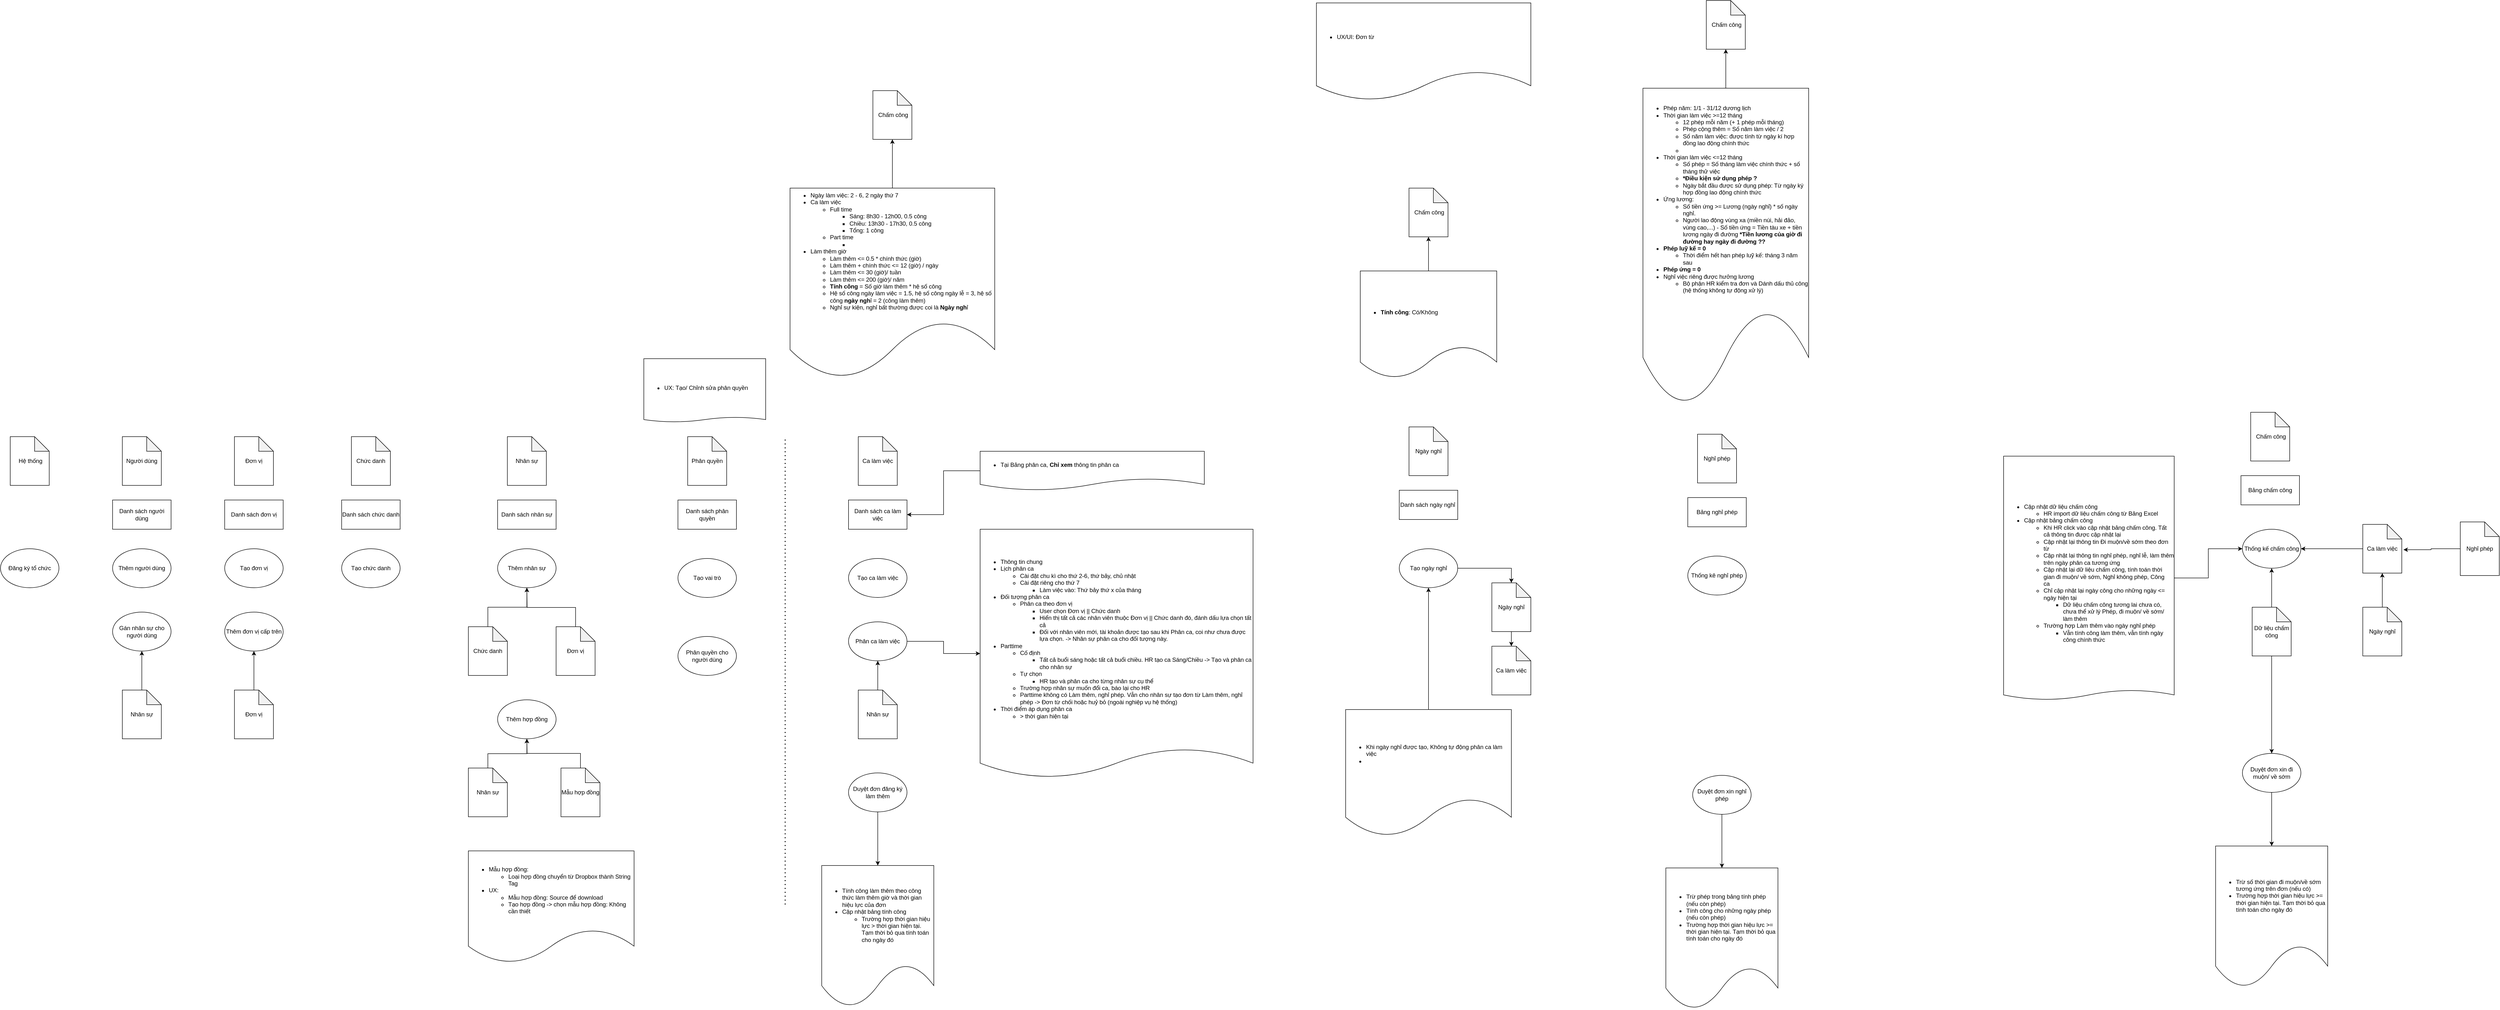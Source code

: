 <mxfile version="13.9.3" type="github">
  <diagram id="C5RBs43oDa-KdzZeNtuy" name="Page-1">
    <mxGraphModel dx="4619" dy="2917" grid="1" gridSize="10" guides="1" tooltips="1" connect="1" arrows="1" fold="1" page="1" pageScale="1" pageWidth="827" pageHeight="1169" math="0" shadow="0">
      <root>
        <mxCell id="WIyWlLk6GJQsqaUBKTNV-0" />
        <mxCell id="WIyWlLk6GJQsqaUBKTNV-1" parent="WIyWlLk6GJQsqaUBKTNV-0" />
        <mxCell id="e6MpmnbMo23s56DdzThr-5" value="Danh sách ngày nghỉ&amp;nbsp;" style="rounded=0;whiteSpace=wrap;html=1;" parent="WIyWlLk6GJQsqaUBKTNV-1" vertex="1">
          <mxGeometry x="1420" y="260" width="120" height="60" as="geometry" />
        </mxCell>
        <mxCell id="e6MpmnbMo23s56DdzThr-6" value="Bảng chấm công" style="rounded=0;whiteSpace=wrap;html=1;" parent="WIyWlLk6GJQsqaUBKTNV-1" vertex="1">
          <mxGeometry x="3147" y="230" width="120" height="60" as="geometry" />
        </mxCell>
        <mxCell id="e6MpmnbMo23s56DdzThr-8" value="Danh sách ca làm việc" style="rounded=0;whiteSpace=wrap;html=1;" parent="WIyWlLk6GJQsqaUBKTNV-1" vertex="1">
          <mxGeometry x="290" y="280" width="120" height="60" as="geometry" />
        </mxCell>
        <mxCell id="e6MpmnbMo23s56DdzThr-9" value="" style="endArrow=none;dashed=1;html=1;dashPattern=1 3;strokeWidth=2;" parent="WIyWlLk6GJQsqaUBKTNV-1" edge="1">
          <mxGeometry width="50" height="50" relative="1" as="geometry">
            <mxPoint x="160" y="1110" as="sourcePoint" />
            <mxPoint x="160" y="150" as="targetPoint" />
            <Array as="points" />
          </mxGeometry>
        </mxCell>
        <mxCell id="e6MpmnbMo23s56DdzThr-18" value="Danh sách phân quyền" style="rounded=0;whiteSpace=wrap;html=1;" parent="WIyWlLk6GJQsqaUBKTNV-1" vertex="1">
          <mxGeometry x="-60" y="280" width="120" height="60" as="geometry" />
        </mxCell>
        <mxCell id="e6MpmnbMo23s56DdzThr-23" value="Phân quyền" style="shape=note;whiteSpace=wrap;html=1;backgroundOutline=1;darkOpacity=0.05;" parent="WIyWlLk6GJQsqaUBKTNV-1" vertex="1">
          <mxGeometry x="-40" y="150" width="80" height="100" as="geometry" />
        </mxCell>
        <mxCell id="e6MpmnbMo23s56DdzThr-24" value="Ca làm việc" style="shape=note;whiteSpace=wrap;html=1;backgroundOutline=1;darkOpacity=0.05;" parent="WIyWlLk6GJQsqaUBKTNV-1" vertex="1">
          <mxGeometry x="310" y="150" width="80" height="100" as="geometry" />
        </mxCell>
        <mxCell id="e6MpmnbMo23s56DdzThr-26" value="Ngày nghỉ" style="shape=note;whiteSpace=wrap;html=1;backgroundOutline=1;darkOpacity=0.05;" parent="WIyWlLk6GJQsqaUBKTNV-1" vertex="1">
          <mxGeometry x="1440" y="130" width="80" height="100" as="geometry" />
        </mxCell>
        <mxCell id="e6MpmnbMo23s56DdzThr-27" value="&amp;nbsp;Chấm công" style="shape=note;whiteSpace=wrap;html=1;backgroundOutline=1;darkOpacity=0.05;" parent="WIyWlLk6GJQsqaUBKTNV-1" vertex="1">
          <mxGeometry x="3167" y="100" width="80" height="100" as="geometry" />
        </mxCell>
        <mxCell id="e6MpmnbMo23s56DdzThr-45" value="Nghỉ phép" style="shape=note;whiteSpace=wrap;html=1;backgroundOutline=1;darkOpacity=0.05;" parent="WIyWlLk6GJQsqaUBKTNV-1" vertex="1">
          <mxGeometry x="2032" y="145" width="80" height="100" as="geometry" />
        </mxCell>
        <mxCell id="e6MpmnbMo23s56DdzThr-46" value="Bảng nghỉ phép" style="whiteSpace=wrap;html=1;" parent="WIyWlLk6GJQsqaUBKTNV-1" vertex="1">
          <mxGeometry x="2012" y="275" width="120" height="60" as="geometry" />
        </mxCell>
        <mxCell id="e6MpmnbMo23s56DdzThr-57" value="" style="group" parent="WIyWlLk6GJQsqaUBKTNV-1" vertex="1" connectable="0">
          <mxGeometry x="-990" y="150" width="120" height="620" as="geometry" />
        </mxCell>
        <mxCell id="e6MpmnbMo23s56DdzThr-16" value="Danh sách đơn vị" style="whiteSpace=wrap;html=1;" parent="e6MpmnbMo23s56DdzThr-57" vertex="1">
          <mxGeometry y="130" width="120" height="60" as="geometry" />
        </mxCell>
        <mxCell id="e6MpmnbMo23s56DdzThr-20" value="Đơn vị" style="shape=note;whiteSpace=wrap;html=1;backgroundOutline=1;darkOpacity=0.05;" parent="e6MpmnbMo23s56DdzThr-57" vertex="1">
          <mxGeometry x="20" width="80" height="100" as="geometry" />
        </mxCell>
        <mxCell id="e6MpmnbMo23s56DdzThr-34" value="Tạo đơn vị" style="ellipse;whiteSpace=wrap;html=1;" parent="e6MpmnbMo23s56DdzThr-57" vertex="1">
          <mxGeometry y="230" width="120" height="80" as="geometry" />
        </mxCell>
        <mxCell id="e6MpmnbMo23s56DdzThr-42" value="Thêm đơn vị cấp trên" style="ellipse;whiteSpace=wrap;html=1;" parent="e6MpmnbMo23s56DdzThr-57" vertex="1">
          <mxGeometry y="360" width="120" height="80" as="geometry" />
        </mxCell>
        <mxCell id="e6MpmnbMo23s56DdzThr-44" style="edgeStyle=orthogonalEdgeStyle;rounded=0;orthogonalLoop=1;jettySize=auto;html=1;exitX=0.5;exitY=0;exitDx=0;exitDy=0;exitPerimeter=0;entryX=0.5;entryY=1;entryDx=0;entryDy=0;" parent="e6MpmnbMo23s56DdzThr-57" source="e6MpmnbMo23s56DdzThr-43" target="e6MpmnbMo23s56DdzThr-42" edge="1">
          <mxGeometry relative="1" as="geometry" />
        </mxCell>
        <mxCell id="e6MpmnbMo23s56DdzThr-43" value="Đơn vị" style="shape=note;whiteSpace=wrap;html=1;backgroundOutline=1;darkOpacity=0.05;" parent="e6MpmnbMo23s56DdzThr-57" vertex="1">
          <mxGeometry x="20" y="520" width="80" height="100" as="geometry" />
        </mxCell>
        <mxCell id="e6MpmnbMo23s56DdzThr-58" value="" style="group" parent="WIyWlLk6GJQsqaUBKTNV-1" vertex="1" connectable="0">
          <mxGeometry x="-1220" y="150" width="120" height="620" as="geometry" />
        </mxCell>
        <mxCell id="e6MpmnbMo23s56DdzThr-28" value="Người dùng" style="shape=note;whiteSpace=wrap;html=1;backgroundOutline=1;darkOpacity=0.05;" parent="e6MpmnbMo23s56DdzThr-58" vertex="1">
          <mxGeometry x="20" width="80" height="100" as="geometry" />
        </mxCell>
        <mxCell id="e6MpmnbMo23s56DdzThr-29" value="Danh sách người dùng" style="whiteSpace=wrap;html=1;" parent="e6MpmnbMo23s56DdzThr-58" vertex="1">
          <mxGeometry y="130" width="120" height="60" as="geometry" />
        </mxCell>
        <mxCell id="e6MpmnbMo23s56DdzThr-35" value="Thêm người dùng" style="ellipse;whiteSpace=wrap;html=1;" parent="e6MpmnbMo23s56DdzThr-58" vertex="1">
          <mxGeometry y="230" width="120" height="80" as="geometry" />
        </mxCell>
        <mxCell id="e6MpmnbMo23s56DdzThr-38" value="Gán nhân sự cho người dùng" style="ellipse;whiteSpace=wrap;html=1;" parent="e6MpmnbMo23s56DdzThr-58" vertex="1">
          <mxGeometry y="360" width="120" height="80" as="geometry" />
        </mxCell>
        <mxCell id="e6MpmnbMo23s56DdzThr-40" style="edgeStyle=orthogonalEdgeStyle;rounded=0;orthogonalLoop=1;jettySize=auto;html=1;exitX=0.5;exitY=0;exitDx=0;exitDy=0;exitPerimeter=0;entryX=0.5;entryY=1;entryDx=0;entryDy=0;" parent="e6MpmnbMo23s56DdzThr-58" source="e6MpmnbMo23s56DdzThr-39" target="e6MpmnbMo23s56DdzThr-38" edge="1">
          <mxGeometry relative="1" as="geometry" />
        </mxCell>
        <mxCell id="e6MpmnbMo23s56DdzThr-39" value="Nhân sự" style="shape=note;whiteSpace=wrap;html=1;backgroundOutline=1;darkOpacity=0.05;" parent="e6MpmnbMo23s56DdzThr-58" vertex="1">
          <mxGeometry x="20" y="520" width="80" height="100" as="geometry" />
        </mxCell>
        <mxCell id="e6MpmnbMo23s56DdzThr-59" value="" style="group" parent="WIyWlLk6GJQsqaUBKTNV-1" vertex="1" connectable="0">
          <mxGeometry x="-1450" y="150" width="120" height="310" as="geometry" />
        </mxCell>
        <mxCell id="e6MpmnbMo23s56DdzThr-31" value="&amp;nbsp;Hệ thống" style="shape=note;whiteSpace=wrap;html=1;backgroundOutline=1;darkOpacity=0.05;" parent="e6MpmnbMo23s56DdzThr-59" vertex="1">
          <mxGeometry x="20" width="80" height="100" as="geometry" />
        </mxCell>
        <mxCell id="e6MpmnbMo23s56DdzThr-36" value="Đăng ký tổ chức" style="ellipse;whiteSpace=wrap;html=1;" parent="e6MpmnbMo23s56DdzThr-59" vertex="1">
          <mxGeometry y="230" width="120" height="80" as="geometry" />
        </mxCell>
        <mxCell id="e6MpmnbMo23s56DdzThr-60" value="" style="group" parent="WIyWlLk6GJQsqaUBKTNV-1" vertex="1" connectable="0">
          <mxGeometry x="-750" y="150" width="120" height="310" as="geometry" />
        </mxCell>
        <mxCell id="e6MpmnbMo23s56DdzThr-17" value="Danh sách chức danh" style="whiteSpace=wrap;html=1;" parent="e6MpmnbMo23s56DdzThr-60" vertex="1">
          <mxGeometry y="130" width="120" height="60" as="geometry" />
        </mxCell>
        <mxCell id="e6MpmnbMo23s56DdzThr-21" value="Chức danh" style="shape=note;whiteSpace=wrap;html=1;backgroundOutline=1;darkOpacity=0.05;" parent="e6MpmnbMo23s56DdzThr-60" vertex="1">
          <mxGeometry x="20" width="80" height="100" as="geometry" />
        </mxCell>
        <mxCell id="e6MpmnbMo23s56DdzThr-41" value="Tạo chức danh" style="ellipse;whiteSpace=wrap;html=1;" parent="e6MpmnbMo23s56DdzThr-60" vertex="1">
          <mxGeometry y="230" width="120" height="80" as="geometry" />
        </mxCell>
        <mxCell id="e6MpmnbMo23s56DdzThr-63" value="" style="group" parent="WIyWlLk6GJQsqaUBKTNV-1" vertex="1" connectable="0">
          <mxGeometry x="-490" y="150" width="340" height="1080" as="geometry" />
        </mxCell>
        <mxCell id="e6MpmnbMo23s56DdzThr-14" value="Danh sách nhân sự" style="rounded=0;whiteSpace=wrap;html=1;" parent="e6MpmnbMo23s56DdzThr-63" vertex="1">
          <mxGeometry x="60" y="130" width="120" height="60" as="geometry" />
        </mxCell>
        <mxCell id="e6MpmnbMo23s56DdzThr-22" value="Nhân sự" style="shape=note;whiteSpace=wrap;html=1;backgroundOutline=1;darkOpacity=0.05;" parent="e6MpmnbMo23s56DdzThr-63" vertex="1">
          <mxGeometry x="80" width="80" height="100" as="geometry" />
        </mxCell>
        <mxCell id="e6MpmnbMo23s56DdzThr-33" value="Thêm nhân sự" style="ellipse;whiteSpace=wrap;html=1;" parent="e6MpmnbMo23s56DdzThr-63" vertex="1">
          <mxGeometry x="60" y="230" width="120" height="80" as="geometry" />
        </mxCell>
        <mxCell id="e6MpmnbMo23s56DdzThr-50" style="edgeStyle=orthogonalEdgeStyle;rounded=0;orthogonalLoop=1;jettySize=auto;html=1;exitX=0.5;exitY=0;exitDx=0;exitDy=0;exitPerimeter=0;entryX=0.5;entryY=1;entryDx=0;entryDy=0;" parent="e6MpmnbMo23s56DdzThr-63" source="e6MpmnbMo23s56DdzThr-47" target="e6MpmnbMo23s56DdzThr-33" edge="1">
          <mxGeometry relative="1" as="geometry" />
        </mxCell>
        <mxCell id="e6MpmnbMo23s56DdzThr-47" value="Chức danh" style="shape=note;whiteSpace=wrap;html=1;backgroundOutline=1;darkOpacity=0.05;" parent="e6MpmnbMo23s56DdzThr-63" vertex="1">
          <mxGeometry y="390" width="80" height="100" as="geometry" />
        </mxCell>
        <mxCell id="e6MpmnbMo23s56DdzThr-51" style="edgeStyle=orthogonalEdgeStyle;rounded=0;orthogonalLoop=1;jettySize=auto;html=1;exitX=0.5;exitY=0;exitDx=0;exitDy=0;exitPerimeter=0;" parent="e6MpmnbMo23s56DdzThr-63" source="e6MpmnbMo23s56DdzThr-49" edge="1">
          <mxGeometry relative="1" as="geometry">
            <mxPoint x="120.0" y="310" as="targetPoint" />
          </mxGeometry>
        </mxCell>
        <mxCell id="e6MpmnbMo23s56DdzThr-49" value="Đơn vị" style="shape=note;whiteSpace=wrap;html=1;backgroundOutline=1;darkOpacity=0.05;" parent="e6MpmnbMo23s56DdzThr-63" vertex="1">
          <mxGeometry x="180" y="390" width="80" height="100" as="geometry" />
        </mxCell>
        <mxCell id="e6MpmnbMo23s56DdzThr-52" value="Thêm hợp đồng" style="ellipse;whiteSpace=wrap;html=1;" parent="e6MpmnbMo23s56DdzThr-63" vertex="1">
          <mxGeometry x="60" y="540" width="120" height="80" as="geometry" />
        </mxCell>
        <mxCell id="e6MpmnbMo23s56DdzThr-56" style="edgeStyle=orthogonalEdgeStyle;rounded=0;orthogonalLoop=1;jettySize=auto;html=1;exitX=0.5;exitY=0;exitDx=0;exitDy=0;exitPerimeter=0;" parent="e6MpmnbMo23s56DdzThr-63" source="e6MpmnbMo23s56DdzThr-53" edge="1">
          <mxGeometry relative="1" as="geometry">
            <mxPoint x="120" y="620" as="targetPoint" />
          </mxGeometry>
        </mxCell>
        <mxCell id="e6MpmnbMo23s56DdzThr-53" value="Nhân sự" style="shape=note;whiteSpace=wrap;html=1;backgroundOutline=1;darkOpacity=0.05;" parent="e6MpmnbMo23s56DdzThr-63" vertex="1">
          <mxGeometry y="680" width="80" height="100" as="geometry" />
        </mxCell>
        <mxCell id="e6MpmnbMo23s56DdzThr-55" style="edgeStyle=orthogonalEdgeStyle;rounded=0;orthogonalLoop=1;jettySize=auto;html=1;exitX=0.5;exitY=0;exitDx=0;exitDy=0;exitPerimeter=0;entryX=0.5;entryY=1;entryDx=0;entryDy=0;" parent="e6MpmnbMo23s56DdzThr-63" source="e6MpmnbMo23s56DdzThr-54" target="e6MpmnbMo23s56DdzThr-52" edge="1">
          <mxGeometry relative="1" as="geometry" />
        </mxCell>
        <mxCell id="e6MpmnbMo23s56DdzThr-54" value="Mẫu hợp đồng" style="shape=note;whiteSpace=wrap;html=1;backgroundOutline=1;darkOpacity=0.05;" parent="e6MpmnbMo23s56DdzThr-63" vertex="1">
          <mxGeometry x="190" y="680" width="80" height="100" as="geometry" />
        </mxCell>
        <mxCell id="e6MpmnbMo23s56DdzThr-62" value="&lt;ul&gt;&lt;li&gt;Mẫu hợp đồng:&amp;nbsp;&lt;/li&gt;&lt;ul&gt;&lt;li&gt;Loại hợp đồng chuyển từ Dropbox thành String Tag&amp;nbsp;&lt;/li&gt;&lt;/ul&gt;&lt;li&gt;UX:&lt;/li&gt;&lt;ul&gt;&lt;li&gt;Mẫu hợp đồng: Source để download&lt;/li&gt;&lt;li&gt;Tạo hợp đồng -&amp;gt; chọn mẫu hợp đồng: Không cần thiết&lt;/li&gt;&lt;/ul&gt;&lt;/ul&gt;" style="shape=document;whiteSpace=wrap;html=1;boundedLbl=1;align=left;" parent="e6MpmnbMo23s56DdzThr-63" vertex="1">
          <mxGeometry y="850" width="340" height="230" as="geometry" />
        </mxCell>
        <mxCell id="e6MpmnbMo23s56DdzThr-64" value="Tạo vai trò" style="ellipse;whiteSpace=wrap;html=1;" parent="WIyWlLk6GJQsqaUBKTNV-1" vertex="1">
          <mxGeometry x="-60" y="400" width="120" height="80" as="geometry" />
        </mxCell>
        <mxCell id="e6MpmnbMo23s56DdzThr-65" value="Phân quyền cho người dùng" style="ellipse;whiteSpace=wrap;html=1;" parent="WIyWlLk6GJQsqaUBKTNV-1" vertex="1">
          <mxGeometry x="-60" y="560" width="120" height="80" as="geometry" />
        </mxCell>
        <mxCell id="e6MpmnbMo23s56DdzThr-66" value="Tạo ca làm việc" style="ellipse;whiteSpace=wrap;html=1;" parent="WIyWlLk6GJQsqaUBKTNV-1" vertex="1">
          <mxGeometry x="290" y="400" width="120" height="80" as="geometry" />
        </mxCell>
        <mxCell id="P6yN6gFKFcL5MRALm6-v-10" style="edgeStyle=orthogonalEdgeStyle;rounded=0;orthogonalLoop=1;jettySize=auto;html=1;exitX=1;exitY=0.5;exitDx=0;exitDy=0;entryX=0;entryY=0.5;entryDx=0;entryDy=0;" edge="1" parent="WIyWlLk6GJQsqaUBKTNV-1" source="e6MpmnbMo23s56DdzThr-67" target="P6yN6gFKFcL5MRALm6-v-9">
          <mxGeometry relative="1" as="geometry" />
        </mxCell>
        <mxCell id="e6MpmnbMo23s56DdzThr-67" value="Phân ca làm việc" style="ellipse;whiteSpace=wrap;html=1;" parent="WIyWlLk6GJQsqaUBKTNV-1" vertex="1">
          <mxGeometry x="290" y="530" width="120" height="80" as="geometry" />
        </mxCell>
        <mxCell id="e6MpmnbMo23s56DdzThr-69" style="edgeStyle=orthogonalEdgeStyle;rounded=0;orthogonalLoop=1;jettySize=auto;html=1;exitX=0.5;exitY=0;exitDx=0;exitDy=0;exitPerimeter=0;entryX=0.5;entryY=1;entryDx=0;entryDy=0;" parent="WIyWlLk6GJQsqaUBKTNV-1" source="e6MpmnbMo23s56DdzThr-68" target="e6MpmnbMo23s56DdzThr-67" edge="1">
          <mxGeometry relative="1" as="geometry" />
        </mxCell>
        <mxCell id="e6MpmnbMo23s56DdzThr-68" value="Nhân sự" style="shape=note;whiteSpace=wrap;html=1;backgroundOutline=1;darkOpacity=0.05;" parent="WIyWlLk6GJQsqaUBKTNV-1" vertex="1">
          <mxGeometry x="310" y="670" width="80" height="100" as="geometry" />
        </mxCell>
        <mxCell id="4Uz1Zi8Dorlpba0Y4oC5-6" style="edgeStyle=orthogonalEdgeStyle;rounded=0;orthogonalLoop=1;jettySize=auto;html=1;exitX=0.5;exitY=1;exitDx=0;exitDy=0;entryX=0.5;entryY=0;entryDx=0;entryDy=0;entryPerimeter=0;" parent="WIyWlLk6GJQsqaUBKTNV-1" source="4Uz1Zi8Dorlpba0Y4oC5-0" target="4Uz1Zi8Dorlpba0Y4oC5-1" edge="1">
          <mxGeometry relative="1" as="geometry">
            <Array as="points">
              <mxPoint x="1480" y="420" />
              <mxPoint x="1650" y="420" />
            </Array>
          </mxGeometry>
        </mxCell>
        <mxCell id="4Uz1Zi8Dorlpba0Y4oC5-0" value="Tạo ngày nghỉ" style="ellipse;whiteSpace=wrap;html=1;" parent="WIyWlLk6GJQsqaUBKTNV-1" vertex="1">
          <mxGeometry x="1420" y="380" width="120" height="80" as="geometry" />
        </mxCell>
        <mxCell id="P6yN6gFKFcL5MRALm6-v-8" style="edgeStyle=orthogonalEdgeStyle;rounded=0;orthogonalLoop=1;jettySize=auto;html=1;exitX=0.5;exitY=1;exitDx=0;exitDy=0;exitPerimeter=0;entryX=0.5;entryY=0;entryDx=0;entryDy=0;entryPerimeter=0;" edge="1" parent="WIyWlLk6GJQsqaUBKTNV-1" source="4Uz1Zi8Dorlpba0Y4oC5-1" target="P6yN6gFKFcL5MRALm6-v-7">
          <mxGeometry relative="1" as="geometry" />
        </mxCell>
        <mxCell id="4Uz1Zi8Dorlpba0Y4oC5-1" value="Ngày nghỉ" style="shape=note;whiteSpace=wrap;html=1;backgroundOutline=1;darkOpacity=0.05;" parent="WIyWlLk6GJQsqaUBKTNV-1" vertex="1">
          <mxGeometry x="1610" y="450" width="80" height="100" as="geometry" />
        </mxCell>
        <mxCell id="4Uz1Zi8Dorlpba0Y4oC5-9" value="Thống kế chấm công" style="ellipse;whiteSpace=wrap;html=1;" parent="WIyWlLk6GJQsqaUBKTNV-1" vertex="1">
          <mxGeometry x="3150" y="340" width="120" height="80" as="geometry" />
        </mxCell>
        <mxCell id="4Uz1Zi8Dorlpba0Y4oC5-10" value="Thống kê nghỉ phép" style="ellipse;whiteSpace=wrap;html=1;" parent="WIyWlLk6GJQsqaUBKTNV-1" vertex="1">
          <mxGeometry x="2012" y="395" width="120" height="80" as="geometry" />
        </mxCell>
        <mxCell id="4Uz1Zi8Dorlpba0Y4oC5-17" style="edgeStyle=orthogonalEdgeStyle;rounded=0;orthogonalLoop=1;jettySize=auto;html=1;exitX=0.5;exitY=0;exitDx=0;exitDy=0;entryX=0.5;entryY=1;entryDx=0;entryDy=0;entryPerimeter=0;" parent="WIyWlLk6GJQsqaUBKTNV-1" source="4Uz1Zi8Dorlpba0Y4oC5-11" target="4Uz1Zi8Dorlpba0Y4oC5-16" edge="1">
          <mxGeometry relative="1" as="geometry" />
        </mxCell>
        <mxCell id="4Uz1Zi8Dorlpba0Y4oC5-11" value="&lt;ul&gt;&lt;li&gt;Ngày làm việc: 2 - 6, 2 ngày thứ 7&lt;/li&gt;&lt;li&gt;&lt;span&gt;Ca làm việc&lt;/span&gt;&lt;br&gt;&lt;/li&gt;&lt;ul&gt;&lt;li&gt;&lt;span&gt;Full time&lt;/span&gt;&lt;/li&gt;&lt;ul&gt;&lt;li&gt;&lt;span&gt;Sáng: 8h30 - 12h00, 0.5 công&lt;/span&gt;&lt;/li&gt;&lt;li&gt;&lt;span&gt;Chiều: 13h30 - 17h30, 0.5 công&lt;/span&gt;&lt;/li&gt;&lt;li&gt;&lt;span&gt;Tổng: 1 công&amp;nbsp;&lt;/span&gt;&lt;/li&gt;&lt;/ul&gt;&lt;li&gt;Part time&lt;/li&gt;&lt;ul&gt;&lt;li&gt;&lt;br&gt;&lt;/li&gt;&lt;/ul&gt;&lt;/ul&gt;&lt;li&gt;Làm thêm giờ&lt;/li&gt;&lt;ul&gt;&lt;li&gt;Làm thêm &amp;lt;= 0.5 * chính thức (giờ)&lt;/li&gt;&lt;li&gt;Làm thêm + chính thức &amp;lt;= 12 (giờ) / ngày&lt;/li&gt;&lt;li&gt;Làm thêm &amp;lt;= 30 (giờ)/ tuần&lt;/li&gt;&lt;li&gt;Làm thêm &amp;lt;= 200 (giờ)/ năm&lt;/li&gt;&lt;li&gt;&lt;b&gt;Tính công&lt;/b&gt; = Số giờ làm thêm * hệ số công&lt;/li&gt;&lt;li&gt;Hệ số công ngày làm việc = 1.5, hệ số công ngày lễ = 3, hệ số công &lt;b&gt;ngày ngh&lt;/b&gt;ỉ = 2 (công làm thêm)&lt;/li&gt;&lt;li&gt;Nghỉ sự kiện, nghỉ bất thường được coi là &lt;b&gt;Ngày ngh&lt;/b&gt;ỉ&lt;/li&gt;&lt;/ul&gt;&lt;/ul&gt;&lt;div&gt;&lt;br&gt;&lt;/div&gt;" style="shape=document;whiteSpace=wrap;html=1;boundedLbl=1;align=left;" parent="WIyWlLk6GJQsqaUBKTNV-1" vertex="1">
          <mxGeometry x="170" y="-360" width="420" height="390" as="geometry" />
        </mxCell>
        <mxCell id="4Uz1Zi8Dorlpba0Y4oC5-19" style="edgeStyle=orthogonalEdgeStyle;rounded=0;orthogonalLoop=1;jettySize=auto;html=1;exitX=0.5;exitY=0;exitDx=0;exitDy=0;entryX=0.5;entryY=1;entryDx=0;entryDy=0;entryPerimeter=0;" parent="WIyWlLk6GJQsqaUBKTNV-1" source="4Uz1Zi8Dorlpba0Y4oC5-12" target="4Uz1Zi8Dorlpba0Y4oC5-18" edge="1">
          <mxGeometry relative="1" as="geometry" />
        </mxCell>
        <mxCell id="4Uz1Zi8Dorlpba0Y4oC5-12" value="&lt;ul&gt;&lt;li&gt;Phép năm: 1/1 - 31/12 dương lịch&lt;/li&gt;&lt;li&gt;Thời gian làm việc &amp;gt;=12 tháng&lt;/li&gt;&lt;ul&gt;&lt;li&gt;12 phép mỗi năm (+ 1 phép mỗi tháng)&lt;/li&gt;&lt;li&gt;Phép cộng thêm = Số năm làm việc / 2&lt;/li&gt;&lt;li&gt;Số năm làm việc: được tính từ ngày kí hợp đồng lao động chính thức&amp;nbsp;&lt;/li&gt;&lt;li&gt;&lt;br&gt;&lt;/li&gt;&lt;/ul&gt;&lt;li&gt;Thời gian làm việc &amp;lt;=12 tháng&lt;/li&gt;&lt;ul&gt;&lt;li&gt;Số phép = Số tháng làm việc chính thức + số tháng thử việc&amp;nbsp;&lt;/li&gt;&lt;li&gt;&lt;b&gt;*Điều kiện sử dụng phép ?&lt;/b&gt;&lt;/li&gt;&lt;li&gt;Ngày bắt đầu được sử dụng phép: Từ ngày ký hợp đồng lao động chính thức&lt;/li&gt;&lt;/ul&gt;&lt;li&gt;Ứng lương:&lt;/li&gt;&lt;ul&gt;&lt;li&gt;Số tiền ứng &amp;gt;= Lương (ngày nghỉ) * số ngày nghỉ.&amp;nbsp;&lt;/li&gt;&lt;li&gt;Người lao động vùng xa (miền núi, hải đảo, vùng cao,...) - Số tiền ứng = Tiền tàu xe + tiền lương ngày đi đường &lt;b&gt;*Tiền lương của giờ đi đường hay ngày đi đường ??&lt;/b&gt;&lt;/li&gt;&lt;/ul&gt;&lt;li&gt;&lt;b&gt;Phép luỹ kế = 0 &lt;/b&gt;&amp;nbsp;&lt;/li&gt;&lt;ul&gt;&lt;li&gt;Thời điểm hết hạn phép luỹ kế: tháng 3 năm sau&lt;/li&gt;&lt;/ul&gt;&lt;li&gt;&lt;b&gt;Phép ứng = 0&lt;/b&gt;&lt;/li&gt;&lt;li&gt;Nghỉ việc riêng được hưởng lương&amp;nbsp;&lt;/li&gt;&lt;ul&gt;&lt;li&gt;Bộ phận HR kiểm tra đơn và Dánh dấu thủ công (hệ thống không tự động xử lý)&lt;/li&gt;&lt;/ul&gt;&lt;/ul&gt;" style="shape=document;whiteSpace=wrap;html=1;boundedLbl=1;align=left;" parent="WIyWlLk6GJQsqaUBKTNV-1" vertex="1">
          <mxGeometry x="1920" y="-565" width="340" height="650" as="geometry" />
        </mxCell>
        <mxCell id="4Uz1Zi8Dorlpba0Y4oC5-15" style="edgeStyle=orthogonalEdgeStyle;rounded=0;orthogonalLoop=1;jettySize=auto;html=1;exitX=0.5;exitY=0;exitDx=0;exitDy=0;entryX=0.5;entryY=1;entryDx=0;entryDy=0;entryPerimeter=0;" parent="WIyWlLk6GJQsqaUBKTNV-1" source="4Uz1Zi8Dorlpba0Y4oC5-13" target="4Uz1Zi8Dorlpba0Y4oC5-14" edge="1">
          <mxGeometry relative="1" as="geometry" />
        </mxCell>
        <mxCell id="4Uz1Zi8Dorlpba0Y4oC5-13" value="&lt;div&gt;&lt;br&gt;&lt;/div&gt;&lt;ul&gt;&lt;li&gt;&lt;b&gt;Tính công&lt;/b&gt;: Có/Không&lt;/li&gt;&lt;/ul&gt;" style="shape=document;whiteSpace=wrap;html=1;boundedLbl=1;align=left;" parent="WIyWlLk6GJQsqaUBKTNV-1" vertex="1">
          <mxGeometry x="1340" y="-190" width="280" height="220" as="geometry" />
        </mxCell>
        <mxCell id="4Uz1Zi8Dorlpba0Y4oC5-14" value="&amp;nbsp;Chấm công" style="shape=note;whiteSpace=wrap;html=1;backgroundOutline=1;darkOpacity=0.05;" parent="WIyWlLk6GJQsqaUBKTNV-1" vertex="1">
          <mxGeometry x="1440" y="-360" width="80" height="100" as="geometry" />
        </mxCell>
        <mxCell id="4Uz1Zi8Dorlpba0Y4oC5-16" value="&amp;nbsp;Chấm công" style="shape=note;whiteSpace=wrap;html=1;backgroundOutline=1;darkOpacity=0.05;" parent="WIyWlLk6GJQsqaUBKTNV-1" vertex="1">
          <mxGeometry x="340" y="-560" width="80" height="100" as="geometry" />
        </mxCell>
        <mxCell id="4Uz1Zi8Dorlpba0Y4oC5-18" value="&amp;nbsp;Chấm công" style="shape=note;whiteSpace=wrap;html=1;backgroundOutline=1;darkOpacity=0.05;" parent="WIyWlLk6GJQsqaUBKTNV-1" vertex="1">
          <mxGeometry x="2050" y="-745" width="80" height="100" as="geometry" />
        </mxCell>
        <mxCell id="4Uz1Zi8Dorlpba0Y4oC5-29" style="edgeStyle=orthogonalEdgeStyle;rounded=0;orthogonalLoop=1;jettySize=auto;html=1;exitX=0.5;exitY=0;exitDx=0;exitDy=0;exitPerimeter=0;entryX=0.5;entryY=1;entryDx=0;entryDy=0;" parent="WIyWlLk6GJQsqaUBKTNV-1" source="4Uz1Zi8Dorlpba0Y4oC5-20" target="4Uz1Zi8Dorlpba0Y4oC5-9" edge="1">
          <mxGeometry relative="1" as="geometry" />
        </mxCell>
        <mxCell id="4Uz1Zi8Dorlpba0Y4oC5-33" style="edgeStyle=orthogonalEdgeStyle;rounded=0;orthogonalLoop=1;jettySize=auto;html=1;exitX=0.5;exitY=1;exitDx=0;exitDy=0;exitPerimeter=0;entryX=0.5;entryY=0;entryDx=0;entryDy=0;" parent="WIyWlLk6GJQsqaUBKTNV-1" source="4Uz1Zi8Dorlpba0Y4oC5-20" target="4Uz1Zi8Dorlpba0Y4oC5-32" edge="1">
          <mxGeometry relative="1" as="geometry" />
        </mxCell>
        <mxCell id="4Uz1Zi8Dorlpba0Y4oC5-20" value="Dữ liệu chấm công" style="shape=note;whiteSpace=wrap;html=1;backgroundOutline=1;darkOpacity=0.05;" parent="WIyWlLk6GJQsqaUBKTNV-1" vertex="1">
          <mxGeometry x="3170" y="500" width="80" height="100" as="geometry" />
        </mxCell>
        <mxCell id="4Uz1Zi8Dorlpba0Y4oC5-28" style="edgeStyle=orthogonalEdgeStyle;rounded=0;orthogonalLoop=1;jettySize=auto;html=1;exitX=0;exitY=0.5;exitDx=0;exitDy=0;exitPerimeter=0;entryX=1;entryY=0.5;entryDx=0;entryDy=0;" parent="WIyWlLk6GJQsqaUBKTNV-1" source="4Uz1Zi8Dorlpba0Y4oC5-22" target="4Uz1Zi8Dorlpba0Y4oC5-9" edge="1">
          <mxGeometry relative="1" as="geometry" />
        </mxCell>
        <mxCell id="4Uz1Zi8Dorlpba0Y4oC5-22" value="Ca làm việc" style="shape=note;whiteSpace=wrap;html=1;backgroundOutline=1;darkOpacity=0.05;" parent="WIyWlLk6GJQsqaUBKTNV-1" vertex="1">
          <mxGeometry x="3397" y="330" width="80" height="100" as="geometry" />
        </mxCell>
        <mxCell id="4Uz1Zi8Dorlpba0Y4oC5-25" style="edgeStyle=orthogonalEdgeStyle;rounded=0;orthogonalLoop=1;jettySize=auto;html=1;exitX=0.5;exitY=0;exitDx=0;exitDy=0;exitPerimeter=0;entryX=0.5;entryY=1;entryDx=0;entryDy=0;entryPerimeter=0;" parent="WIyWlLk6GJQsqaUBKTNV-1" source="4Uz1Zi8Dorlpba0Y4oC5-23" target="4Uz1Zi8Dorlpba0Y4oC5-22" edge="1">
          <mxGeometry relative="1" as="geometry" />
        </mxCell>
        <mxCell id="4Uz1Zi8Dorlpba0Y4oC5-23" value="Ngày nghỉ" style="shape=note;whiteSpace=wrap;html=1;backgroundOutline=1;darkOpacity=0.05;" parent="WIyWlLk6GJQsqaUBKTNV-1" vertex="1">
          <mxGeometry x="3397" y="500" width="80" height="100" as="geometry" />
        </mxCell>
        <mxCell id="4Uz1Zi8Dorlpba0Y4oC5-27" style="edgeStyle=orthogonalEdgeStyle;rounded=0;orthogonalLoop=1;jettySize=auto;html=1;exitX=0;exitY=0.5;exitDx=0;exitDy=0;exitPerimeter=0;entryX=1.043;entryY=0.52;entryDx=0;entryDy=0;entryPerimeter=0;" parent="WIyWlLk6GJQsqaUBKTNV-1" source="4Uz1Zi8Dorlpba0Y4oC5-24" target="4Uz1Zi8Dorlpba0Y4oC5-22" edge="1">
          <mxGeometry relative="1" as="geometry" />
        </mxCell>
        <mxCell id="4Uz1Zi8Dorlpba0Y4oC5-24" value="Nghỉ phép" style="shape=note;whiteSpace=wrap;html=1;backgroundOutline=1;darkOpacity=0.05;" parent="WIyWlLk6GJQsqaUBKTNV-1" vertex="1">
          <mxGeometry x="3597" y="325" width="80" height="110" as="geometry" />
        </mxCell>
        <mxCell id="P6yN6gFKFcL5MRALm6-v-5" style="edgeStyle=orthogonalEdgeStyle;rounded=0;orthogonalLoop=1;jettySize=auto;html=1;exitX=0.5;exitY=1;exitDx=0;exitDy=0;entryX=0.5;entryY=0;entryDx=0;entryDy=0;" edge="1" parent="WIyWlLk6GJQsqaUBKTNV-1" source="4Uz1Zi8Dorlpba0Y4oC5-30" target="P6yN6gFKFcL5MRALm6-v-2">
          <mxGeometry relative="1" as="geometry" />
        </mxCell>
        <mxCell id="4Uz1Zi8Dorlpba0Y4oC5-30" value="Duyệt đơn xin nghỉ phép" style="ellipse;whiteSpace=wrap;html=1;" parent="WIyWlLk6GJQsqaUBKTNV-1" vertex="1">
          <mxGeometry x="2022" y="845" width="120" height="80" as="geometry" />
        </mxCell>
        <mxCell id="P6yN6gFKFcL5MRALm6-v-1" style="edgeStyle=orthogonalEdgeStyle;rounded=0;orthogonalLoop=1;jettySize=auto;html=1;exitX=0.5;exitY=1;exitDx=0;exitDy=0;entryX=0.5;entryY=0;entryDx=0;entryDy=0;" edge="1" parent="WIyWlLk6GJQsqaUBKTNV-1" source="4Uz1Zi8Dorlpba0Y4oC5-31" target="P6yN6gFKFcL5MRALm6-v-0">
          <mxGeometry relative="1" as="geometry" />
        </mxCell>
        <mxCell id="4Uz1Zi8Dorlpba0Y4oC5-31" value="Duyệt đơn đăng ký làm thêm" style="ellipse;whiteSpace=wrap;html=1;" parent="WIyWlLk6GJQsqaUBKTNV-1" vertex="1">
          <mxGeometry x="290" y="840" width="120" height="80" as="geometry" />
        </mxCell>
        <mxCell id="P6yN6gFKFcL5MRALm6-v-4" style="edgeStyle=orthogonalEdgeStyle;rounded=0;orthogonalLoop=1;jettySize=auto;html=1;exitX=0.5;exitY=1;exitDx=0;exitDy=0;entryX=0.5;entryY=0;entryDx=0;entryDy=0;" edge="1" parent="WIyWlLk6GJQsqaUBKTNV-1" source="4Uz1Zi8Dorlpba0Y4oC5-32" target="P6yN6gFKFcL5MRALm6-v-3">
          <mxGeometry relative="1" as="geometry" />
        </mxCell>
        <mxCell id="4Uz1Zi8Dorlpba0Y4oC5-32" value="Duyệt đơn xin đi muộn/ về sớm" style="ellipse;whiteSpace=wrap;html=1;" parent="WIyWlLk6GJQsqaUBKTNV-1" vertex="1">
          <mxGeometry x="3150" y="800" width="120" height="80" as="geometry" />
        </mxCell>
        <mxCell id="P6yN6gFKFcL5MRALm6-v-0" value="&lt;ul&gt;&lt;li&gt;Tính công làm thêm theo công thức làm thêm giờ và thời gian hiệu lực của đơn&amp;nbsp;&lt;/li&gt;&lt;li&gt;Cập nhật bảng tính công&lt;/li&gt;&lt;ul&gt;&lt;li&gt;Trường hợp thời gian hiệu lực &amp;gt; thời gian hiện tại. Tạm thời bỏ qua tính toán cho ngày đó&amp;nbsp; &amp;nbsp;&lt;/li&gt;&lt;/ul&gt;&lt;/ul&gt;" style="shape=document;whiteSpace=wrap;html=1;boundedLbl=1;align=left;" vertex="1" parent="WIyWlLk6GJQsqaUBKTNV-1">
          <mxGeometry x="235" y="1030" width="230" height="290" as="geometry" />
        </mxCell>
        <mxCell id="P6yN6gFKFcL5MRALm6-v-2" value="&lt;ul&gt;&lt;li&gt;Trừ phép trong bảng tính phép (nếu còn phép)&lt;/li&gt;&lt;li&gt;Tính công cho những ngày phép (nếu còn phép)&lt;/li&gt;&lt;li&gt;Trường hợp thời gian hiệu lực &amp;gt;= thời gian hiện tại. Tạm thời bỏ qua tính toán cho ngày đó&amp;nbsp; &amp;nbsp;&lt;/li&gt;&lt;/ul&gt;" style="shape=document;whiteSpace=wrap;html=1;boundedLbl=1;align=left;" vertex="1" parent="WIyWlLk6GJQsqaUBKTNV-1">
          <mxGeometry x="1967" y="1035" width="230" height="290" as="geometry" />
        </mxCell>
        <mxCell id="P6yN6gFKFcL5MRALm6-v-3" value="&lt;ul&gt;&lt;li&gt;Trừ số thời gian đi muộn/về sớm tương ứng trên đơn (nếu có)&lt;/li&gt;&lt;li&gt;Trường hợp thời gian hiệu lực &amp;gt;= thời gian hiện tại. Tạm thời bỏ qua tính toán cho ngày đó&amp;nbsp; &amp;nbsp;&lt;/li&gt;&lt;/ul&gt;" style="shape=document;whiteSpace=wrap;html=1;boundedLbl=1;align=left;" vertex="1" parent="WIyWlLk6GJQsqaUBKTNV-1">
          <mxGeometry x="3095" y="990" width="230" height="290" as="geometry" />
        </mxCell>
        <mxCell id="P6yN6gFKFcL5MRALm6-v-6" value="&lt;ul&gt;&lt;li&gt;UX/UI: Đơn từ&amp;nbsp;&lt;/li&gt;&lt;/ul&gt;" style="shape=document;whiteSpace=wrap;html=1;boundedLbl=1;align=left;" vertex="1" parent="WIyWlLk6GJQsqaUBKTNV-1">
          <mxGeometry x="1250" y="-740" width="440" height="200" as="geometry" />
        </mxCell>
        <mxCell id="P6yN6gFKFcL5MRALm6-v-7" value="Ca làm việc" style="shape=note;whiteSpace=wrap;html=1;backgroundOutline=1;darkOpacity=0.05;" vertex="1" parent="WIyWlLk6GJQsqaUBKTNV-1">
          <mxGeometry x="1610" y="580" width="80" height="100" as="geometry" />
        </mxCell>
        <mxCell id="P6yN6gFKFcL5MRALm6-v-9" value="&lt;ul&gt;&lt;li&gt;Thông tin chung&lt;/li&gt;&lt;li&gt;Lịch phân ca&lt;/li&gt;&lt;ul&gt;&lt;li&gt;Cài đặt chu kì cho thứ 2-6, thứ bảy, chủ nhật&lt;/li&gt;&lt;li&gt;Cài đặt riêng cho thứ 7&lt;/li&gt;&lt;ul&gt;&lt;li&gt;Làm việc vào: Thứ bảy thứ x của tháng&amp;nbsp;&lt;/li&gt;&lt;/ul&gt;&lt;/ul&gt;&lt;li&gt;Đối tượng phân ca&lt;/li&gt;&lt;ul&gt;&lt;li&gt;Phân ca theo đơn vị&lt;/li&gt;&lt;ul&gt;&lt;li&gt;User chọn Đơn vị || Chức danh&lt;/li&gt;&lt;li&gt;Hiển thị tất cả các nhân viên thuộc Đơn vị || Chức danh đó, đánh dấu lựa chọn tất cả&amp;nbsp;&lt;/li&gt;&lt;li&gt;Đối với nhân viên mới, tài khoản được tạo sau khi Phân ca, coi như chưa được lựa chọn. -&amp;gt; Nhân sự phân ca cho đối tượng này.&lt;/li&gt;&lt;/ul&gt;&lt;/ul&gt;&lt;li&gt;&lt;span&gt;Parttime&lt;/span&gt;&lt;/li&gt;&lt;ul&gt;&lt;li&gt;&lt;span&gt;Cố định&lt;/span&gt;&lt;/li&gt;&lt;ul&gt;&lt;li&gt;Tất cả buổi sáng hoặc tất cả buổi chiều. HR tạo ca Sáng/Chiều -&amp;gt; Tạo và phân ca cho nhân sự&amp;nbsp;&lt;/li&gt;&lt;/ul&gt;&lt;li&gt;Tự chọn&amp;nbsp;&lt;/li&gt;&lt;ul&gt;&lt;li&gt;HR tạo và phân ca cho từng nhân sự cụ thể&amp;nbsp;&lt;/li&gt;&lt;/ul&gt;&lt;li&gt;&lt;span&gt;Trường hợp nhân sự muốn đổi ca, báo lại cho HR&lt;/span&gt;&lt;/li&gt;&lt;li&gt;&lt;span&gt;Parttime không có Làm thêm, nghỉ phép. Vẫn cho nhân sự tạo đơn từ Làm thêm, nghỉ phép -&amp;gt; Đơn từ chối hoặc huỷ bỏ (ngoài nghiệp vụ hệ thống)&amp;nbsp;&lt;/span&gt;&lt;/li&gt;&lt;/ul&gt;&lt;li&gt;&lt;span&gt;Thời điểm áp dụng phân ca&amp;nbsp;&lt;/span&gt;&lt;/li&gt;&lt;ul&gt;&lt;li&gt;&lt;span&gt;&amp;gt; thời gian hiện tại&amp;nbsp; &amp;nbsp;&amp;nbsp;&lt;/span&gt;&lt;/li&gt;&lt;/ul&gt;&lt;/ul&gt;" style="shape=document;whiteSpace=wrap;html=1;boundedLbl=1;align=left;size=0.118;" vertex="1" parent="WIyWlLk6GJQsqaUBKTNV-1">
          <mxGeometry x="560" y="340" width="560" height="510" as="geometry" />
        </mxCell>
        <mxCell id="P6yN6gFKFcL5MRALm6-v-16" style="edgeStyle=orthogonalEdgeStyle;rounded=0;orthogonalLoop=1;jettySize=auto;html=1;exitX=0.5;exitY=0;exitDx=0;exitDy=0;entryX=0.5;entryY=1;entryDx=0;entryDy=0;" edge="1" parent="WIyWlLk6GJQsqaUBKTNV-1" source="P6yN6gFKFcL5MRALm6-v-11" target="4Uz1Zi8Dorlpba0Y4oC5-0">
          <mxGeometry relative="1" as="geometry">
            <Array as="points" />
          </mxGeometry>
        </mxCell>
        <mxCell id="P6yN6gFKFcL5MRALm6-v-11" value="&lt;ul&gt;&lt;li&gt;Khi ngày nghỉ được tạo, Không tự động phân ca làm việc&amp;nbsp;&lt;/li&gt;&lt;li&gt;&lt;br&gt;&lt;/li&gt;&lt;/ul&gt;" style="shape=document;whiteSpace=wrap;html=1;boundedLbl=1;align=left;" vertex="1" parent="WIyWlLk6GJQsqaUBKTNV-1">
          <mxGeometry x="1310" y="710" width="340" height="260" as="geometry" />
        </mxCell>
        <mxCell id="P6yN6gFKFcL5MRALm6-v-13" style="edgeStyle=orthogonalEdgeStyle;rounded=0;orthogonalLoop=1;jettySize=auto;html=1;exitX=0;exitY=0.5;exitDx=0;exitDy=0;entryX=1;entryY=0.5;entryDx=0;entryDy=0;" edge="1" parent="WIyWlLk6GJQsqaUBKTNV-1" source="P6yN6gFKFcL5MRALm6-v-12" target="e6MpmnbMo23s56DdzThr-8">
          <mxGeometry relative="1" as="geometry" />
        </mxCell>
        <mxCell id="P6yN6gFKFcL5MRALm6-v-12" value="&lt;ul&gt;&lt;li&gt;Tại Bảng phân ca,&lt;b&gt; Chỉ xem&lt;/b&gt;&amp;nbsp;thông tin phân ca&amp;nbsp;&lt;/li&gt;&lt;/ul&gt;" style="shape=document;whiteSpace=wrap;html=1;boundedLbl=1;align=left;" vertex="1" parent="WIyWlLk6GJQsqaUBKTNV-1">
          <mxGeometry x="560" y="180" width="460" height="80" as="geometry" />
        </mxCell>
        <mxCell id="P6yN6gFKFcL5MRALm6-v-15" style="edgeStyle=orthogonalEdgeStyle;rounded=0;orthogonalLoop=1;jettySize=auto;html=1;exitX=1;exitY=0.5;exitDx=0;exitDy=0;entryX=0;entryY=0.5;entryDx=0;entryDy=0;" edge="1" parent="WIyWlLk6GJQsqaUBKTNV-1" source="P6yN6gFKFcL5MRALm6-v-14" target="4Uz1Zi8Dorlpba0Y4oC5-9">
          <mxGeometry relative="1" as="geometry" />
        </mxCell>
        <mxCell id="P6yN6gFKFcL5MRALm6-v-14" value="&lt;ul&gt;&lt;li&gt;Cập nhật dữ liệu chấm công&lt;/li&gt;&lt;ul&gt;&lt;li&gt;HR import dữ liệu chấm công từ Bảng Excel&amp;nbsp;&lt;/li&gt;&lt;/ul&gt;&lt;li&gt;Cập nhật bảng chấm công&lt;/li&gt;&lt;ul&gt;&lt;li&gt;Khi HR click vào cập nhật bảng chấm công. Tất cả thông tin được cập nhật lại&lt;/li&gt;&lt;li&gt;Cập nhật lại thông tin Đi muộn/về sớm theo đơn từ&amp;nbsp;&lt;/li&gt;&lt;li&gt;Cập nhật lại thông tin nghỉ phép, nghỉ lễ, làm thêm trên ngày phân ca tương ứng&lt;/li&gt;&lt;li&gt;Cập nhật lại dữ liệu chấm công, tính toán thời gian đi muộn/ về sớm, Nghỉ không phép, Công ca&amp;nbsp;&amp;nbsp;&lt;/li&gt;&lt;li&gt;Chỉ cập nhật lại ngày công cho những ngày &amp;lt;= ngày hiện tại&amp;nbsp;&lt;/li&gt;&lt;ul&gt;&lt;li&gt;Dữ liệu chấm công tương lai chưa có, chưa thể xử lý Phép, đi muộn/ về sớm/ làm thêm&amp;nbsp;&lt;/li&gt;&lt;/ul&gt;&lt;li&gt;Trường hợp Làm thêm vào ngày nghỉ phép&lt;/li&gt;&lt;ul&gt;&lt;li&gt;Vẫn tính công làm thêm, vẫn tính ngày công chính thức&amp;nbsp;&lt;/li&gt;&lt;/ul&gt;&lt;/ul&gt;&lt;/ul&gt;" style="shape=document;whiteSpace=wrap;html=1;boundedLbl=1;align=left;size=0.04;" vertex="1" parent="WIyWlLk6GJQsqaUBKTNV-1">
          <mxGeometry x="2660" y="190" width="350" height="500" as="geometry" />
        </mxCell>
        <mxCell id="P6yN6gFKFcL5MRALm6-v-17" value="&lt;ul&gt;&lt;li&gt;UX: Tạo/ Chỉnh sửa phân quyền&lt;/li&gt;&lt;/ul&gt;" style="shape=document;whiteSpace=wrap;html=1;boundedLbl=1;size=0.077;align=left;" vertex="1" parent="WIyWlLk6GJQsqaUBKTNV-1">
          <mxGeometry x="-130" y="-10" width="250" height="130" as="geometry" />
        </mxCell>
      </root>
    </mxGraphModel>
  </diagram>
</mxfile>

